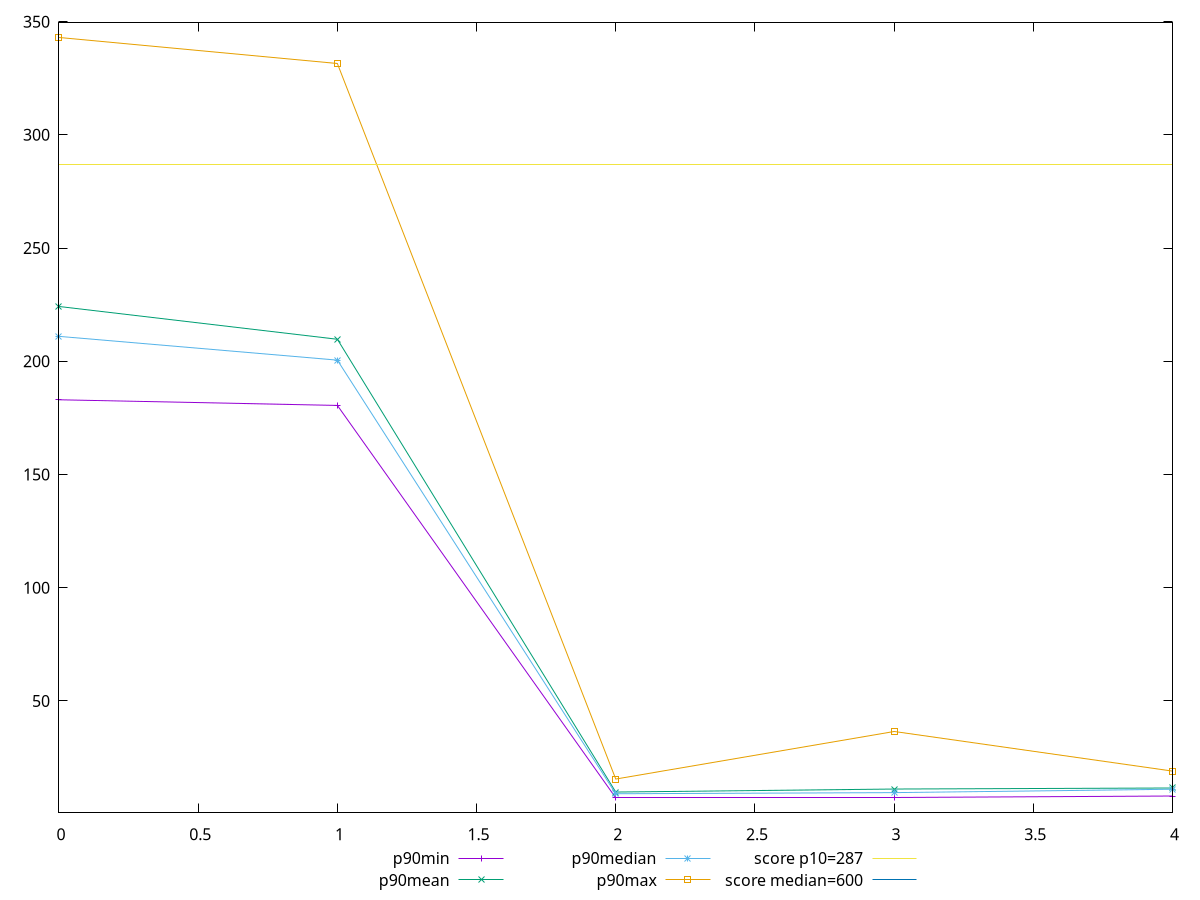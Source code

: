 reset

$p90Min <<EOF
0 183.0000000000009
1 180.5
2 7.5
3 7.5
4 8
EOF

$p90Mean <<EOF
0 224.18944148936168
1 209.71808510638297
2 9.75
3 11.082780851063829
4 11.542553191489361
EOF

$p90Median <<EOF
0 211
1 200.50000000000045
2 9
3 9.5
4 11
EOF

$p90Max <<EOF
0 343
1 331.5
2 15.5
3 36.5
4 19
EOF

set key outside below
set xrange [0:4]
set yrange [0.79:349.71]
set trange [0.79:349.71]
set terminal svg size 640, 560 enhanced background rgb 'white'
set output "report_00026_2021-02-22T21:38:55.199Z/total-blocking-time/progression/value.svg"

plot $p90Min title "p90min" with linespoints, \
     $p90Mean title "p90mean" with linespoints, \
     $p90Median title "p90median" with linespoints, \
     $p90Max title "p90max" with linespoints, \
     287 title "score p10=287", \
     600 title "score median=600"

reset
